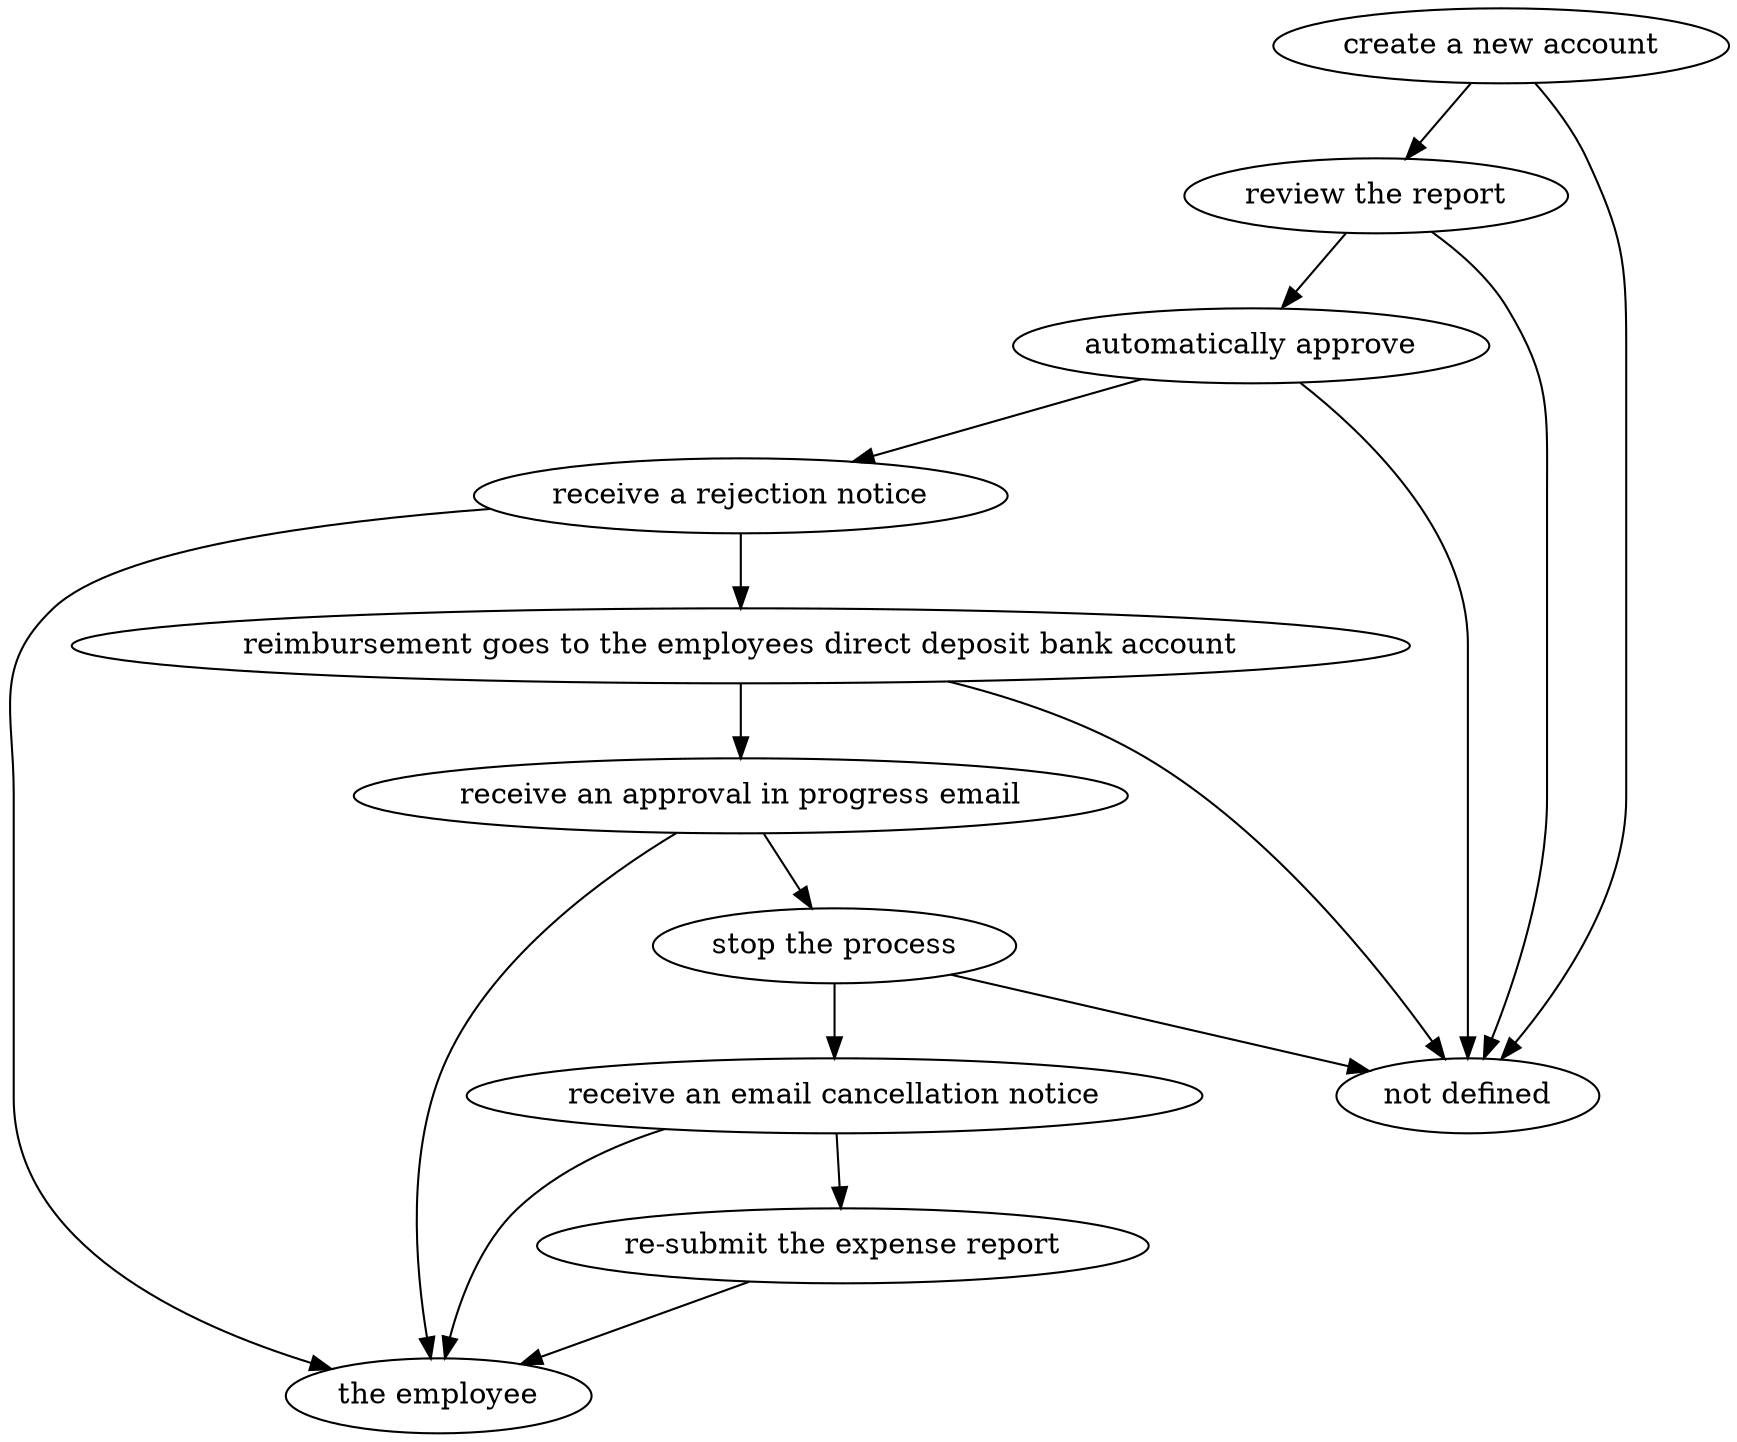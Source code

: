 strict digraph "doc-9.5" {
	graph [name="doc-9.5"];
	"create a new account"	[attrs="{'type': 'Activity', 'label': 'create a new account'}"];
	"review the report"	[attrs="{'type': 'Activity', 'label': 'review the report'}"];
	"create a new account" -> "review the report"	[attrs="{'type': 'flow', 'label': 'flow'}"];
	"not defined"	[attrs="{'type': 'Actor', 'label': 'not defined'}"];
	"create a new account" -> "not defined"	[attrs="{'type': 'actor performer', 'label': 'actor performer'}"];
	"automatically approve"	[attrs="{'type': 'Activity', 'label': 'automatically approve'}"];
	"review the report" -> "automatically approve"	[attrs="{'type': 'flow', 'label': 'flow'}"];
	"review the report" -> "not defined"	[attrs="{'type': 'actor performer', 'label': 'actor performer'}"];
	"receive a rejection notice"	[attrs="{'type': 'Activity', 'label': 'receive a rejection notice'}"];
	"automatically approve" -> "receive a rejection notice"	[attrs="{'type': 'flow', 'label': 'flow'}"];
	"automatically approve" -> "not defined"	[attrs="{'type': 'actor performer', 'label': 'actor performer'}"];
	"reimbursement goes to the employees direct deposit bank account"	[attrs="{'type': 'Activity', 'label': 'reimbursement goes to the employees direct deposit bank account'}"];
	"receive a rejection notice" -> "reimbursement goes to the employees direct deposit bank account"	[attrs="{'type': 'flow', 'label': 'flow'}"];
	"the employee"	[attrs="{'type': 'Actor', 'label': 'the employee'}"];
	"receive a rejection notice" -> "the employee"	[attrs="{'type': 'actor performer', 'label': 'actor performer'}"];
	"receive an approval in progress email"	[attrs="{'type': 'Activity', 'label': 'receive an approval in progress email'}"];
	"reimbursement goes to the employees direct deposit bank account" -> "receive an approval in progress email"	[attrs="{'type': 'flow', 'label': 'flow'}"];
	"reimbursement goes to the employees direct deposit bank account" -> "not defined"	[attrs="{'type': 'actor performer', 'label': 'actor performer'}"];
	"stop the process"	[attrs="{'type': 'Activity', 'label': 'stop the process'}"];
	"receive an approval in progress email" -> "stop the process"	[attrs="{'type': 'flow', 'label': 'flow'}"];
	"receive an approval in progress email" -> "the employee"	[attrs="{'type': 'actor performer', 'label': 'actor performer'}"];
	"receive an email cancellation notice"	[attrs="{'type': 'Activity', 'label': 'receive an email cancellation notice'}"];
	"stop the process" -> "receive an email cancellation notice"	[attrs="{'type': 'flow', 'label': 'flow'}"];
	"stop the process" -> "not defined"	[attrs="{'type': 'actor performer', 'label': 'actor performer'}"];
	"re-submit the expense report"	[attrs="{'type': 'Activity', 'label': 're-submit the expense report'}"];
	"receive an email cancellation notice" -> "re-submit the expense report"	[attrs="{'type': 'flow', 'label': 'flow'}"];
	"receive an email cancellation notice" -> "the employee"	[attrs="{'type': 'actor performer', 'label': 'actor performer'}"];
	"re-submit the expense report" -> "the employee"	[attrs="{'type': 'actor performer', 'label': 'actor performer'}"];
}
